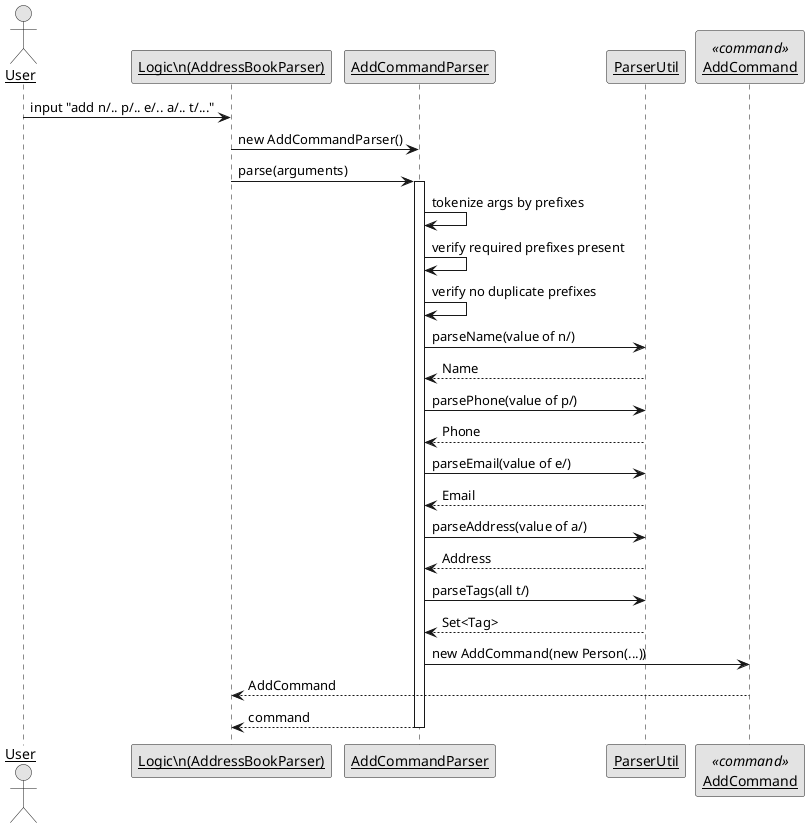 @startuml
' Add command parsing sequence
' Mirrors code in
' - src/main/java/seedu/address/logic/parser/AddressBookParser.java
' - src/main/java/seedu/address/logic/parser/AddCommandParser.java
' - src/main/java/seedu/address/logic/parser/ParserUtil.java

skinparam monochrome true
skinparam shadowing false
skinparam sequenceArrowThickness 1
skinparam sequenceParticipant underline

actor User as U
participant "Logic\\n(AddressBookParser)" as ABP
participant "AddCommandParser" as ACP
participant "ParserUtil" as PU
participant "AddCommand" as AC <<command>>

U -> ABP : input "add n/.. p/.. e/.. a/.. t/..."
ABP -> ACP : new AddCommandParser()
ABP -> ACP : parse(arguments)

activate ACP
ACP -> ACP : tokenize args by prefixes
ACP -> ACP : verify required prefixes present
ACP -> ACP : verify no duplicate prefixes

ACP -> PU : parseName(value of n/)
PU --> ACP : Name
ACP -> PU : parsePhone(value of p/)
PU --> ACP : Phone
ACP -> PU : parseEmail(value of e/)
PU --> ACP : Email
ACP -> PU : parseAddress(value of a/)
PU --> ACP : Address
ACP -> PU : parseTags(all t/)
PU --> ACP : Set<Tag>

ACP -> AC : new AddCommand(new Person(...))
AC --> ABP : AddCommand

return command
@enduml
